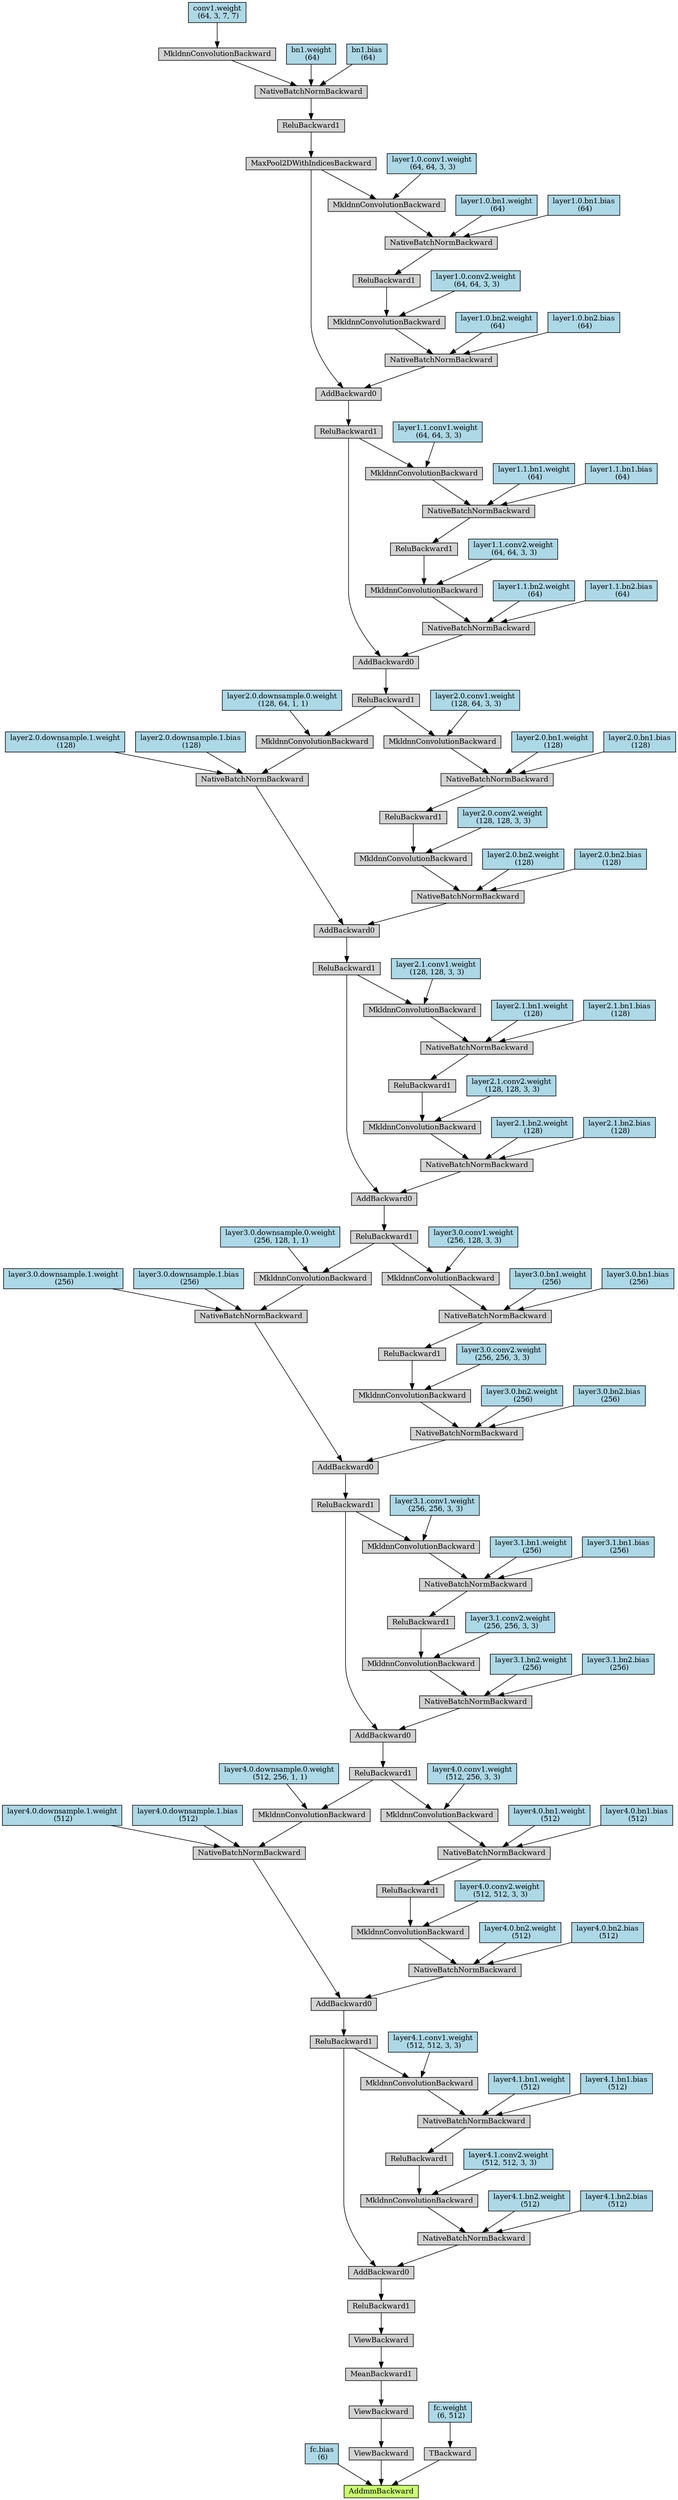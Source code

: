 digraph {
	graph [size="41.25,41.25"]
	node [align=left fontsize=12 height=0.2 ranksep=0.1 shape=box style=filled]
		139959724591592 [label=AddmmBackward fillcolor=darkolivegreen1]
			139959724589296 -> 139959724591592
		139959724589296 [label="fc.bias
 (6)" fillcolor=lightblue]
			139959724592040 -> 139959724591592
		139959724592040 [label=ViewBackward]
			139959724591816 -> 139959724592040
		139959724591816 [label=ViewBackward]
			139959724591144 -> 139959724591816
		139959724591144 [label=MeanBackward1]
			139959724591312 -> 139959724591144
		139959724591312 [label=ViewBackward]
			139959724593048 -> 139959724591312
		139959724593048 [label=ReluBackward1]
			139959722471320 -> 139959724593048
		139959722471320 [label=AddBackward0]
			139959722470648 -> 139959722471320
		139959722470648 [label=NativeBatchNormBackward]
			139959722469752 -> 139959722470648
		139959722469752 [label=MkldnnConvolutionBackward]
			139959722468968 -> 139959722469752
		139959722468968 [label=ReluBackward1]
			139959722468072 -> 139959722468968
		139959722468072 [label=NativeBatchNormBackward]
			139959724337192 -> 139959722468072
		139959724337192 [label=MkldnnConvolutionBackward]
			139959722467960 -> 139959724337192
		139959722467960 [label=ReluBackward1]
			139959724337080 -> 139959722467960
		139959724337080 [label=AddBackward0]
			139959724335624 -> 139959724337080
		139959724335624 [label=NativeBatchNormBackward]
			139959724335344 -> 139959724335624
		139959724335344 [label=MkldnnConvolutionBackward]
			139959724335400 -> 139959724335344
		139959724335400 [label=ReluBackward1]
			139959722373016 -> 139959724335400
		139959722373016 [label=NativeBatchNormBackward]
			139959722370328 -> 139959722373016
		139959722370328 [label=MkldnnConvolutionBackward]
			139959722372008 -> 139959722370328
		139959722372008 [label=ReluBackward1]
			139959722370440 -> 139959722372008
		139959722370440 [label=AddBackward0]
			139959722369656 -> 139959722370440
		139959722369656 [label=NativeBatchNormBackward]
			139959722369544 -> 139959722369656
		139959722369544 [label=MkldnnConvolutionBackward]
			139959723546496 -> 139959722369544
		139959723546496 [label=ReluBackward1]
			139959723547504 -> 139959723546496
		139959723547504 [label=NativeBatchNormBackward]
			139959723545656 -> 139959723547504
		139959723545656 [label=MkldnnConvolutionBackward]
			139959722372232 -> 139959723545656
		139959722372232 [label=ReluBackward1]
			139959723545208 -> 139959722372232
		139959723545208 [label=AddBackward0]
			139962651590552 -> 139959723545208
		139962651590552 [label=NativeBatchNormBackward]
			139962693171744 -> 139962651590552
		139962693171744 [label=MkldnnConvolutionBackward]
			139962239573912 -> 139962693171744
		139962239573912 [label=ReluBackward1]
			139962079729704 -> 139962239573912
		139962079729704 [label=NativeBatchNormBackward]
			139962079728696 -> 139962079729704
		139962079728696 [label=MkldnnConvolutionBackward]
			139962079728752 -> 139962079728696
		139962079728752 [label=ReluBackward1]
			139962079731664 -> 139962079728752
		139962079731664 [label=AddBackward0]
			139962079728304 -> 139962079731664
		139962079728304 [label=NativeBatchNormBackward]
			139958582925632 -> 139962079728304
		139958582925632 [label=MkldnnConvolutionBackward]
			139958582925744 -> 139958582925632
		139958582925744 [label=ReluBackward1]
			139958582926696 -> 139958582925744
		139958582926696 [label=NativeBatchNormBackward]
			139958582924904 -> 139958582926696
		139958582924904 [label=MkldnnConvolutionBackward]
			139958582924792 -> 139958582924904
		139958582924792 [label=ReluBackward1]
			139959724048224 -> 139958582924792
		139959724048224 [label=AddBackward0]
			139959724046320 -> 139959724048224
		139959724046320 [label=NativeBatchNormBackward]
			139959724045368 -> 139959724046320
		139959724045368 [label=MkldnnConvolutionBackward]
			139959724044752 -> 139959724045368
		139959724044752 [label=ReluBackward1]
			139959724046656 -> 139959724044752
		139959724046656 [label=NativeBatchNormBackward]
			139959724045200 -> 139959724046656
		139959724045200 [label=MkldnnConvolutionBackward]
			139959724048000 -> 139959724045200
		139959724048000 [label=ReluBackward1]
			139959724047776 -> 139959724048000
		139959724047776 [label=AddBackward0]
			139959724047552 -> 139959724047776
		139959724047552 [label=NativeBatchNormBackward]
			139959724047160 -> 139959724047552
		139959724047160 [label=MkldnnConvolutionBackward]
			139959724046824 -> 139959724047160
		139959724046824 [label=ReluBackward1]
			139959724046376 -> 139959724046824
		139959724046376 [label=NativeBatchNormBackward]
			139959724046208 -> 139959724046376
		139959724046208 [label=MkldnnConvolutionBackward]
			139959724047328 -> 139959724046208
		139959724047328 [label=ReluBackward1]
			139959724045480 -> 139959724047328
		139959724045480 [label=AddBackward0]
			139959724045312 -> 139959724045480
		139959724045312 [label=NativeBatchNormBackward]
			139959724044976 -> 139959724045312
		139959724044976 [label=MkldnnConvolutionBackward]
			139959724044584 -> 139959724044976
		139959724044584 [label=ReluBackward1]
			139959724046432 -> 139959724044584
		139959724046432 [label=NativeBatchNormBackward]
			139959724044864 -> 139959724046432
		139959724044864 [label=MkldnnConvolutionBackward]
			139959724045256 -> 139959724044864
		139959724045256 [label=MaxPool2DWithIndicesBackward]
			139957227995032 -> 139959724045256
		139957227995032 [label=ReluBackward1]
			139957227994192 -> 139957227995032
		139957227994192 [label=NativeBatchNormBackward]
			139957227993632 -> 139957227994192
		139957227993632 [label=MkldnnConvolutionBackward]
			139957227994752 -> 139957227993632
		139957227994752 [label="conv1.weight
 (64, 3, 7, 7)" fillcolor=lightblue]
			139957227993912 -> 139957227994192
		139957227993912 [label="bn1.weight
 (64)" fillcolor=lightblue]
			139957227994416 -> 139957227994192
		139957227994416 [label="bn1.bias
 (64)" fillcolor=lightblue]
			139957227994248 -> 139959724044864
		139957227994248 [label="layer1.0.conv1.weight
 (64, 64, 3, 3)" fillcolor=lightblue]
			139957227994472 -> 139959724046432
		139957227994472 [label="layer1.0.bn1.weight
 (64)" fillcolor=lightblue]
			139957227991336 -> 139959724046432
		139957227991336 [label="layer1.0.bn1.bias
 (64)" fillcolor=lightblue]
			139959724044528 -> 139959724044976
		139959724044528 [label="layer1.0.conv2.weight
 (64, 64, 3, 3)" fillcolor=lightblue]
			139959724044808 -> 139959724045312
		139959724044808 [label="layer1.0.bn2.weight
 (64)" fillcolor=lightblue]
			139959724044696 -> 139959724045312
		139959724044696 [label="layer1.0.bn2.bias
 (64)" fillcolor=lightblue]
			139959724045256 -> 139959724045480
			139959724045872 -> 139959724046208
		139959724045872 [label="layer1.1.conv1.weight
 (64, 64, 3, 3)" fillcolor=lightblue]
			139959724046152 -> 139959724046376
		139959724046152 [label="layer1.1.bn1.weight
 (64)" fillcolor=lightblue]
			139959724046040 -> 139959724046376
		139959724046040 [label="layer1.1.bn1.bias
 (64)" fillcolor=lightblue]
			139959724046768 -> 139959724047160
		139959724046768 [label="layer1.1.conv2.weight
 (64, 64, 3, 3)" fillcolor=lightblue]
			139959724047104 -> 139959724047552
		139959724047104 [label="layer1.1.bn2.weight
 (64)" fillcolor=lightblue]
			139959724046936 -> 139959724047552
		139959724046936 [label="layer1.1.bn2.bias
 (64)" fillcolor=lightblue]
			139959724047328 -> 139959724047776
			139959724047888 -> 139959724045200
		139959724047888 [label="layer2.0.conv1.weight
 (128, 64, 3, 3)" fillcolor=lightblue]
			139959724048336 -> 139959724046656
		139959724048336 [label="layer2.0.bn1.weight
 (128)" fillcolor=lightblue]
			139959724048168 -> 139959724046656
		139959724048168 [label="layer2.0.bn1.bias
 (128)" fillcolor=lightblue]
			139959724048112 -> 139959724045368
		139959724048112 [label="layer2.0.conv2.weight
 (128, 128, 3, 3)" fillcolor=lightblue]
			139959724046544 -> 139959724046320
		139959724046544 [label="layer2.0.bn2.weight
 (128)" fillcolor=lightblue]
			139959724046992 -> 139959724046320
		139959724046992 [label="layer2.0.bn2.bias
 (128)" fillcolor=lightblue]
			139959724044416 -> 139959724048224
		139959724044416 [label=NativeBatchNormBackward]
			139959724044472 -> 139959724044416
		139959724044472 [label=MkldnnConvolutionBackward]
			139959724048000 -> 139959724044472
			139959724047608 -> 139959724044472
		139959724047608 [label="layer2.0.downsample.0.weight
 (128, 64, 1, 1)" fillcolor=lightblue]
			139959724047216 -> 139959724044416
		139959724047216 [label="layer2.0.downsample.1.weight
 (128)" fillcolor=lightblue]
			139959724048056 -> 139959724044416
		139959724048056 [label="layer2.0.downsample.1.bias
 (128)" fillcolor=lightblue]
			139959724047944 -> 139958582924904
		139959724047944 [label="layer2.1.conv1.weight
 (128, 128, 3, 3)" fillcolor=lightblue]
			139958582924232 -> 139958582926696
		139958582924232 [label="layer2.1.bn1.weight
 (128)" fillcolor=lightblue]
			139959724044360 -> 139958582926696
		139959724044360 [label="layer2.1.bn1.bias
 (128)" fillcolor=lightblue]
			139958582926528 -> 139958582925632
		139958582926528 [label="layer2.1.conv2.weight
 (128, 128, 3, 3)" fillcolor=lightblue]
			139958582925240 -> 139962079728304
		139958582925240 [label="layer2.1.bn2.weight
 (128)" fillcolor=lightblue]
			139958582923784 -> 139962079728304
		139958582923784 [label="layer2.1.bn2.bias
 (128)" fillcolor=lightblue]
			139958582924792 -> 139962079731664
			139962079728192 -> 139962079728696
		139962079728192 [label="layer3.0.conv1.weight
 (256, 128, 3, 3)" fillcolor=lightblue]
			139962079731496 -> 139962079729704
		139962079731496 [label="layer3.0.bn1.weight
 (256)" fillcolor=lightblue]
			139962079731048 -> 139962079729704
		139962079731048 [label="layer3.0.bn1.bias
 (256)" fillcolor=lightblue]
			139962239571392 -> 139962693171744
		139962239571392 [label="layer3.0.conv2.weight
 (256, 256, 3, 3)" fillcolor=lightblue]
			139962693172696 -> 139962651590552
		139962693172696 [label="layer3.0.bn2.weight
 (256)" fillcolor=lightblue]
			139962239573296 -> 139962651590552
		139962239573296 [label="layer3.0.bn2.bias
 (256)" fillcolor=lightblue]
			139962693476080 -> 139959723545208
		139962693476080 [label=NativeBatchNormBackward]
			139962239572288 -> 139962693476080
		139962239572288 [label=MkldnnConvolutionBackward]
			139962079728752 -> 139962239572288
			139962079729480 -> 139962239572288
		139962079729480 [label="layer3.0.downsample.0.weight
 (256, 128, 1, 1)" fillcolor=lightblue]
			139962239570216 -> 139962693476080
		139962239570216 [label="layer3.0.downsample.1.weight
 (256)" fillcolor=lightblue]
			139962079730432 -> 139962693476080
		139962079730432 [label="layer3.0.downsample.1.bias
 (256)" fillcolor=lightblue]
			139959723546944 -> 139959723545656
		139959723546944 [label="layer3.1.conv1.weight
 (256, 256, 3, 3)" fillcolor=lightblue]
			139959723548344 -> 139959723547504
		139959723548344 [label="layer3.1.bn1.weight
 (256)" fillcolor=lightblue]
			139959723548232 -> 139959723547504
		139959723548232 [label="layer3.1.bn1.bias
 (256)" fillcolor=lightblue]
			139959723545880 -> 139959722369544
		139959723545880 [label="layer3.1.conv2.weight
 (256, 256, 3, 3)" fillcolor=lightblue]
			139959722370552 -> 139959722369656
		139959722370552 [label="layer3.1.bn2.weight
 (256)" fillcolor=lightblue]
			139959722372120 -> 139959722369656
		139959722372120 [label="layer3.1.bn2.bias
 (256)" fillcolor=lightblue]
			139959722372232 -> 139959722370440
			139959722371224 -> 139959722370328
		139959722371224 [label="layer4.0.conv1.weight
 (512, 256, 3, 3)" fillcolor=lightblue]
			139959722373072 -> 139959722373016
		139959722373072 [label="layer4.0.bn1.weight
 (512)" fillcolor=lightblue]
			139959722372904 -> 139959722373016
		139959722372904 [label="layer4.0.bn1.bias
 (512)" fillcolor=lightblue]
			139962238980336 -> 139959724335344
		139962238980336 [label="layer4.0.conv2.weight
 (512, 512, 3, 3)" fillcolor=lightblue]
			139959724337976 -> 139959724335624
		139959724337976 [label="layer4.0.bn2.weight
 (512)" fillcolor=lightblue]
			139959724335792 -> 139959724335624
		139959724335792 [label="layer4.0.bn2.bias
 (512)" fillcolor=lightblue]
			139959724335568 -> 139959724337080
		139959724335568 [label=NativeBatchNormBackward]
			139959724338872 -> 139959724335568
		139959724338872 [label=MkldnnConvolutionBackward]
			139959722372008 -> 139959724338872
			139959722372792 -> 139959724338872
		139959722372792 [label="layer4.0.downsample.0.weight
 (512, 256, 1, 1)" fillcolor=lightblue]
			139962693476304 -> 139959724335568
		139962693476304 [label="layer4.0.downsample.1.weight
 (512)" fillcolor=lightblue]
			139959722371336 -> 139959724335568
		139959722371336 [label="layer4.0.downsample.1.bias
 (512)" fillcolor=lightblue]
			139959724337640 -> 139959724337192
		139959724337640 [label="layer4.1.conv1.weight
 (512, 512, 3, 3)" fillcolor=lightblue]
			139959724336856 -> 139959722468072
		139959724336856 [label="layer4.1.bn1.weight
 (512)" fillcolor=lightblue]
			139959724338648 -> 139959722468072
		139959724338648 [label="layer4.1.bn1.bias
 (512)" fillcolor=lightblue]
			139959722468856 -> 139959722469752
		139959722468856 [label="layer4.1.conv2.weight
 (512, 512, 3, 3)" fillcolor=lightblue]
			139959722470536 -> 139959722470648
		139959722470536 [label="layer4.1.bn2.weight
 (512)" fillcolor=lightblue]
			139959722470424 -> 139959722470648
		139959722470424 [label="layer4.1.bn2.bias
 (512)" fillcolor=lightblue]
			139959722467960 -> 139959722471320
			139959724591648 -> 139959724591592
		139959724591648 [label=TBackward]
			139959724591536 -> 139959724591648
		139959724591536 [label="fc.weight
 (6, 512)" fillcolor=lightblue]
}